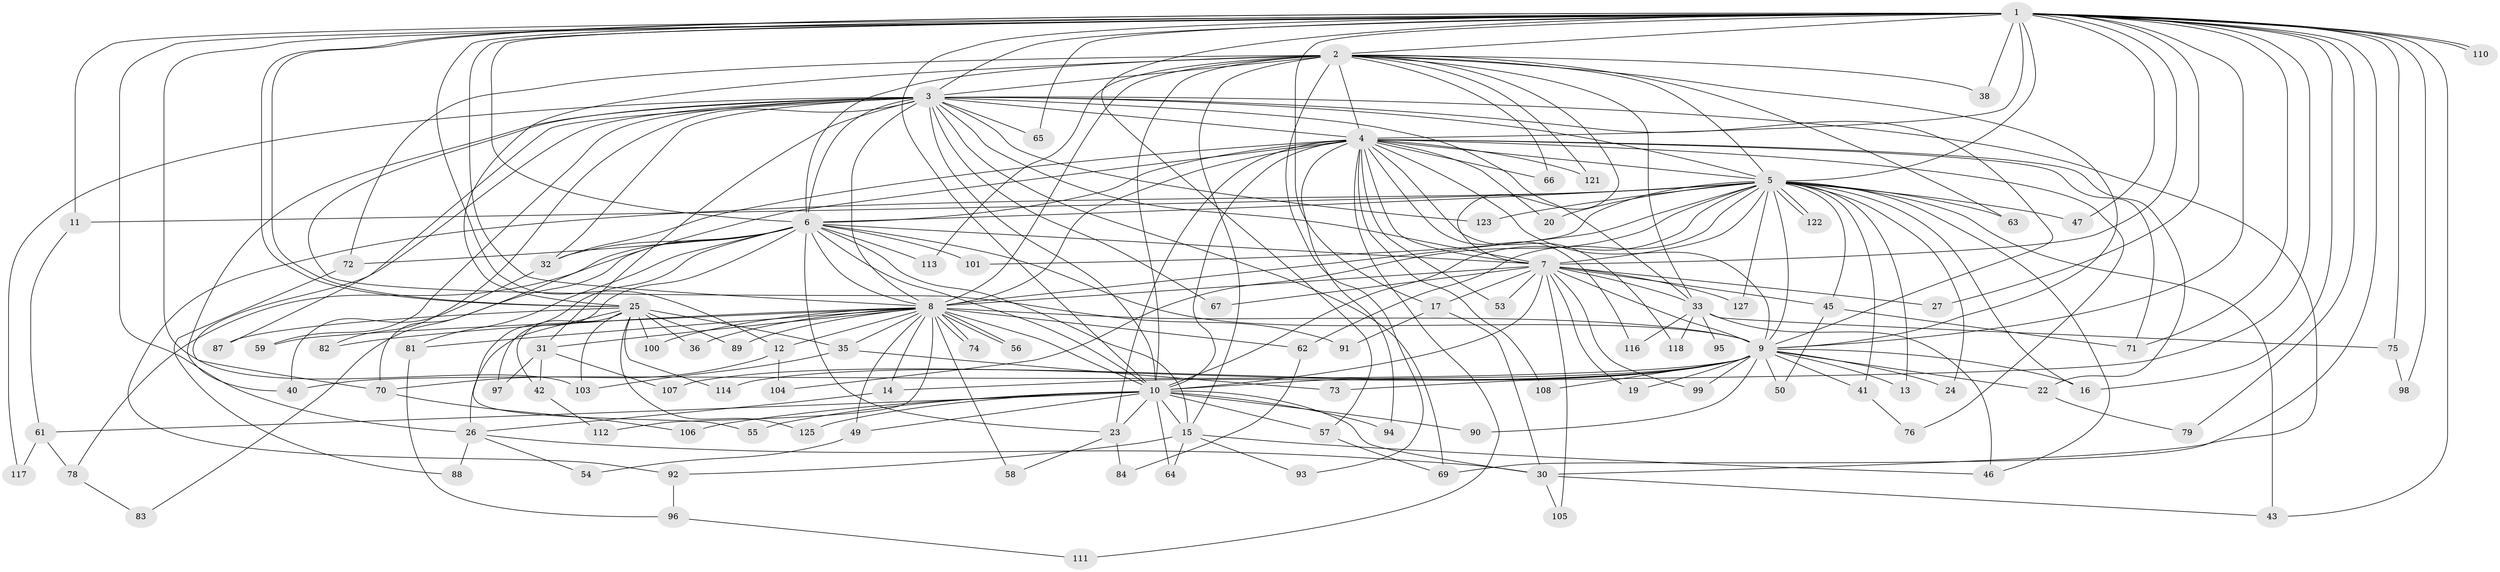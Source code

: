 // original degree distribution, {34: 0.0078125, 19: 0.0078125, 22: 0.015625, 23: 0.015625, 29: 0.0078125, 21: 0.0078125, 20: 0.0078125, 30: 0.0078125, 3: 0.1953125, 4: 0.078125, 2: 0.5859375, 7: 0.015625, 6: 0.0234375, 5: 0.0078125, 9: 0.0078125, 8: 0.0078125}
// Generated by graph-tools (version 1.1) at 2025/11/02/27/25 16:11:05]
// undirected, 103 vertices, 246 edges
graph export_dot {
graph [start="1"]
  node [color=gray90,style=filled];
  1 [super="+37"];
  2 [super="+86"];
  3 [super="+21"];
  4 [super="+51"];
  5 [super="+18"];
  6 [super="+68"];
  7 [super="+44"];
  8 [super="+126"];
  9 [super="+52"];
  10 [super="+29"];
  11;
  12;
  13;
  14;
  15 [super="+28"];
  16 [super="+48"];
  17 [super="+102"];
  19;
  20;
  22;
  23 [super="+80"];
  24;
  25 [super="+34"];
  26 [super="+120"];
  27;
  30;
  31;
  32 [super="+39"];
  33 [super="+60"];
  35;
  36;
  38;
  40;
  41;
  42;
  43 [super="+124"];
  45;
  46 [super="+109"];
  47;
  49;
  50;
  53;
  54;
  55;
  56;
  57;
  58;
  59;
  61;
  62;
  63;
  64;
  65;
  66;
  67;
  69 [super="+85"];
  70 [super="+128"];
  71 [super="+77"];
  72;
  73;
  74;
  75 [super="+115"];
  76;
  78;
  79;
  81;
  82;
  83;
  84;
  87;
  88;
  89;
  90;
  91;
  92;
  93;
  94;
  95;
  96;
  97;
  98;
  99;
  100;
  101;
  103 [super="+119"];
  104;
  105;
  106;
  107;
  108;
  110;
  111;
  112;
  113;
  114;
  116;
  117;
  118;
  121;
  122;
  123;
  125;
  127;
  1 -- 2;
  1 -- 3 [weight=2];
  1 -- 4;
  1 -- 5 [weight=3];
  1 -- 6 [weight=2];
  1 -- 7;
  1 -- 8;
  1 -- 9;
  1 -- 10;
  1 -- 11;
  1 -- 12;
  1 -- 16;
  1 -- 17;
  1 -- 25;
  1 -- 25;
  1 -- 26;
  1 -- 27;
  1 -- 38;
  1 -- 43;
  1 -- 47;
  1 -- 57;
  1 -- 65;
  1 -- 69;
  1 -- 73;
  1 -- 75;
  1 -- 79;
  1 -- 98;
  1 -- 110;
  1 -- 110;
  1 -- 71;
  1 -- 103;
  2 -- 3;
  2 -- 4;
  2 -- 5;
  2 -- 6;
  2 -- 7;
  2 -- 8 [weight=2];
  2 -- 9;
  2 -- 10;
  2 -- 15;
  2 -- 33;
  2 -- 38;
  2 -- 63;
  2 -- 66;
  2 -- 72;
  2 -- 93;
  2 -- 113;
  2 -- 121;
  2 -- 25;
  3 -- 4;
  3 -- 5;
  3 -- 6;
  3 -- 7;
  3 -- 8;
  3 -- 9;
  3 -- 10 [weight=2];
  3 -- 30;
  3 -- 31;
  3 -- 32;
  3 -- 33;
  3 -- 40;
  3 -- 65;
  3 -- 82;
  3 -- 87;
  3 -- 91;
  3 -- 123;
  3 -- 67;
  3 -- 117;
  3 -- 59;
  3 -- 69;
  3 -- 70;
  4 -- 5;
  4 -- 6;
  4 -- 7;
  4 -- 8 [weight=2];
  4 -- 9;
  4 -- 10;
  4 -- 20;
  4 -- 22;
  4 -- 53;
  4 -- 66;
  4 -- 70;
  4 -- 71;
  4 -- 76;
  4 -- 94;
  4 -- 108;
  4 -- 111;
  4 -- 116;
  4 -- 121;
  4 -- 118;
  4 -- 23;
  4 -- 32;
  5 -- 6;
  5 -- 7;
  5 -- 8;
  5 -- 9;
  5 -- 10;
  5 -- 11;
  5 -- 13;
  5 -- 20;
  5 -- 24;
  5 -- 41;
  5 -- 45;
  5 -- 46;
  5 -- 47;
  5 -- 62;
  5 -- 63;
  5 -- 92;
  5 -- 101;
  5 -- 104;
  5 -- 122;
  5 -- 122;
  5 -- 123;
  5 -- 127;
  5 -- 16;
  5 -- 43;
  6 -- 7;
  6 -- 8;
  6 -- 9;
  6 -- 10;
  6 -- 15;
  6 -- 23;
  6 -- 32;
  6 -- 55;
  6 -- 72;
  6 -- 78;
  6 -- 81;
  6 -- 83;
  6 -- 97;
  6 -- 101;
  6 -- 113;
  7 -- 8 [weight=2];
  7 -- 9;
  7 -- 10;
  7 -- 17;
  7 -- 19;
  7 -- 27;
  7 -- 45;
  7 -- 53;
  7 -- 67;
  7 -- 99;
  7 -- 105;
  7 -- 127;
  7 -- 33;
  8 -- 9;
  8 -- 10;
  8 -- 12;
  8 -- 14;
  8 -- 31;
  8 -- 35;
  8 -- 36;
  8 -- 49;
  8 -- 56;
  8 -- 56;
  8 -- 58;
  8 -- 59;
  8 -- 62;
  8 -- 74;
  8 -- 74;
  8 -- 81;
  8 -- 82;
  8 -- 89;
  8 -- 100;
  8 -- 112;
  9 -- 10;
  9 -- 13;
  9 -- 14;
  9 -- 16;
  9 -- 19;
  9 -- 22;
  9 -- 24;
  9 -- 41;
  9 -- 50;
  9 -- 90;
  9 -- 99;
  9 -- 107;
  9 -- 108;
  9 -- 114;
  9 -- 40;
  10 -- 23;
  10 -- 30;
  10 -- 49;
  10 -- 55;
  10 -- 57;
  10 -- 61;
  10 -- 64;
  10 -- 90;
  10 -- 94;
  10 -- 106;
  10 -- 125;
  10 -- 15;
  11 -- 61;
  12 -- 70;
  12 -- 104;
  14 -- 26;
  15 -- 46;
  15 -- 64;
  15 -- 92;
  15 -- 93;
  17 -- 91;
  17 -- 30;
  22 -- 79;
  23 -- 58;
  23 -- 84;
  25 -- 36;
  25 -- 100;
  25 -- 103;
  25 -- 125;
  25 -- 89;
  25 -- 35;
  25 -- 42;
  25 -- 114;
  25 -- 87;
  25 -- 26;
  26 -- 54;
  26 -- 88;
  26 -- 30;
  30 -- 43;
  30 -- 105;
  31 -- 42;
  31 -- 97;
  31 -- 107;
  32 -- 40;
  33 -- 75 [weight=2];
  33 -- 95 [weight=2];
  33 -- 116;
  33 -- 118;
  33 -- 46;
  35 -- 73;
  35 -- 103;
  41 -- 76;
  42 -- 112;
  45 -- 50;
  45 -- 71;
  49 -- 54;
  57 -- 69;
  61 -- 78;
  61 -- 117;
  62 -- 84;
  70 -- 106;
  72 -- 88;
  75 -- 98;
  78 -- 83;
  81 -- 96;
  92 -- 96;
  96 -- 111;
}
